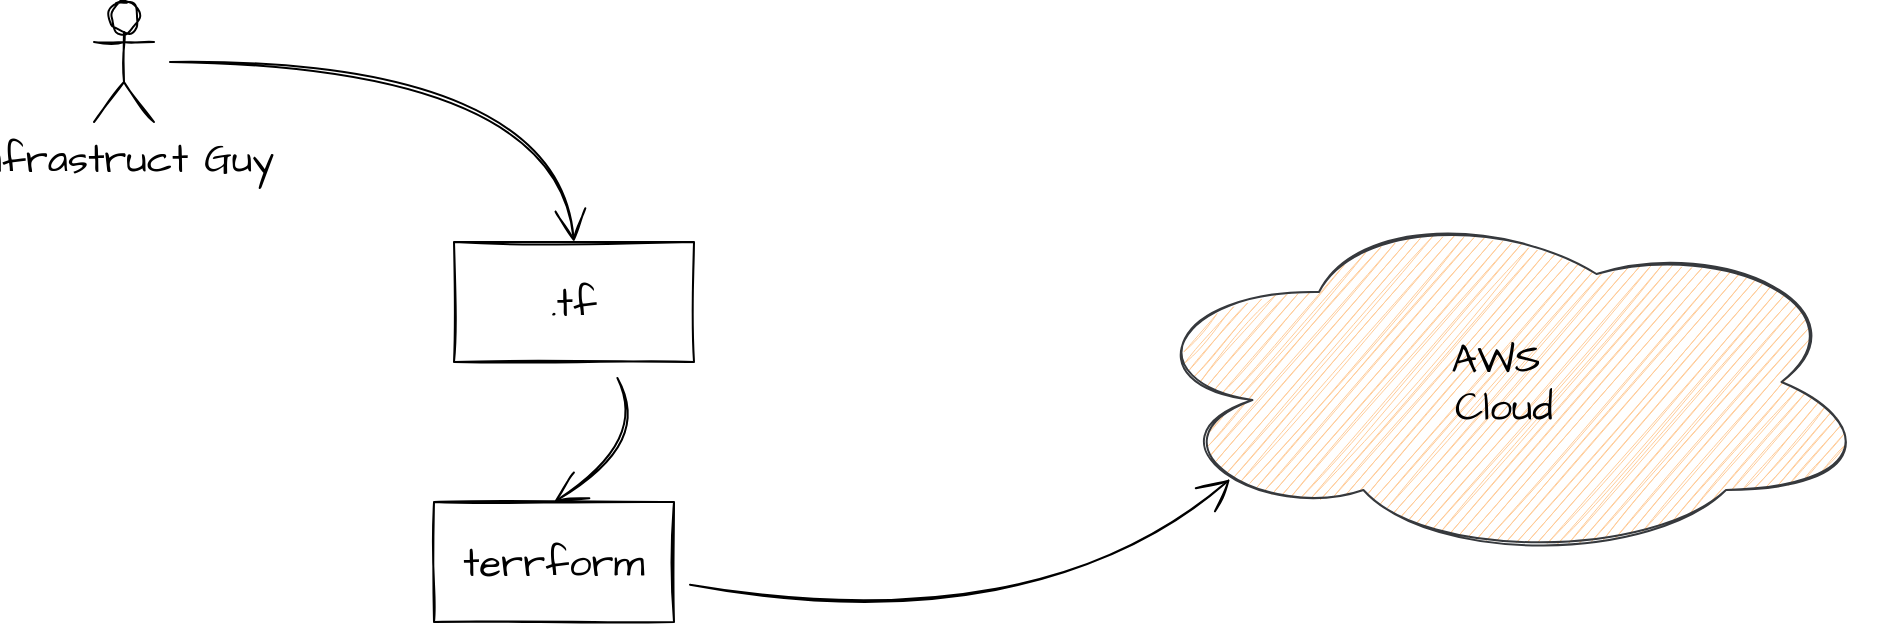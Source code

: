 <mxfile>
    <diagram id="Aj1O4qmd6ZWrqxDqGFQk" name="Page-1">
        <mxGraphModel dx="1038" dy="120" grid="1" gridSize="10" guides="1" tooltips="1" connect="1" arrows="1" fold="1" page="0" pageScale="1" pageWidth="850" pageHeight="1100" math="0" shadow="0">
            <root>
                <mxCell id="0"/>
                <mxCell id="1" parent="0"/>
                <mxCell id="4" style="edgeStyle=none;curved=1;rounded=0;sketch=1;orthogonalLoop=1;jettySize=auto;html=1;entryX=0.5;entryY=0;entryDx=0;entryDy=0;fontFamily=Architects Daughter;fontSource=https%3A%2F%2Ffonts.googleapis.com%2Fcss%3Ffamily%3DArchitects%2BDaughter;fontSize=20;endArrow=open;startSize=14;endSize=14;sourcePerimeterSpacing=8;targetPerimeterSpacing=8;" edge="1" parent="1" source="2" target="3">
                    <mxGeometry relative="1" as="geometry">
                        <Array as="points">
                            <mxPoint x="1090" y="910"/>
                        </Array>
                    </mxGeometry>
                </mxCell>
                <mxCell id="2" value="Infrastruct Guy" style="shape=umlActor;verticalLabelPosition=bottom;verticalAlign=top;html=1;outlineConnect=0;sketch=1;hachureGap=4;pointerEvents=0;fontFamily=Architects Daughter;fontSource=https%3A%2F%2Ffonts.googleapis.com%2Fcss%3Ffamily%3DArchitects%2BDaughter;fontSize=20;" vertex="1" parent="1">
                    <mxGeometry x="860" y="880" width="30" height="60" as="geometry"/>
                </mxCell>
                <mxCell id="8" style="edgeStyle=none;curved=1;rounded=0;sketch=1;orthogonalLoop=1;jettySize=auto;html=1;entryX=0.5;entryY=0;entryDx=0;entryDy=0;fontFamily=Architects Daughter;fontSource=https%3A%2F%2Ffonts.googleapis.com%2Fcss%3Ffamily%3DArchitects%2BDaughter;fontSize=20;endArrow=open;startSize=14;endSize=14;sourcePerimeterSpacing=8;targetPerimeterSpacing=8;" edge="1" parent="1" source="3" target="5">
                    <mxGeometry relative="1" as="geometry">
                        <Array as="points">
                            <mxPoint x="1140" y="1100"/>
                        </Array>
                    </mxGeometry>
                </mxCell>
                <mxCell id="3" value=".tf" style="rounded=0;whiteSpace=wrap;html=1;sketch=1;hachureGap=4;pointerEvents=0;fontFamily=Architects Daughter;fontSource=https%3A%2F%2Ffonts.googleapis.com%2Fcss%3Ffamily%3DArchitects%2BDaughter;fontSize=20;" vertex="1" parent="1">
                    <mxGeometry x="1040" y="1000" width="120" height="60" as="geometry"/>
                </mxCell>
                <mxCell id="9" style="edgeStyle=none;curved=1;rounded=0;sketch=1;orthogonalLoop=1;jettySize=auto;html=1;entryX=0.13;entryY=0.77;entryDx=0;entryDy=0;entryPerimeter=0;fontFamily=Architects Daughter;fontSource=https%3A%2F%2Ffonts.googleapis.com%2Fcss%3Ffamily%3DArchitects%2BDaughter;fontSize=20;endArrow=open;startSize=14;endSize=14;sourcePerimeterSpacing=8;targetPerimeterSpacing=8;" edge="1" parent="1" source="5" target="7">
                    <mxGeometry relative="1" as="geometry">
                        <Array as="points">
                            <mxPoint x="1330" y="1200"/>
                        </Array>
                    </mxGeometry>
                </mxCell>
                <mxCell id="5" value="terrform" style="rounded=0;whiteSpace=wrap;html=1;sketch=1;hachureGap=4;pointerEvents=0;fontFamily=Architects Daughter;fontSource=https%3A%2F%2Ffonts.googleapis.com%2Fcss%3Ffamily%3DArchitects%2BDaughter;fontSize=20;" vertex="1" parent="1">
                    <mxGeometry x="1030" y="1130" width="120" height="60" as="geometry"/>
                </mxCell>
                <mxCell id="7" value="AWS&amp;nbsp;&lt;br&gt;Cloud" style="ellipse;shape=cloud;whiteSpace=wrap;html=1;sketch=1;hachureGap=4;pointerEvents=0;fontFamily=Architects Daughter;fontSource=https%3A%2F%2Ffonts.googleapis.com%2Fcss%3Ffamily%3DArchitects%2BDaughter;fontSize=20;fillColor=#ffcc99;strokeColor=#36393d;" vertex="1" parent="1">
                    <mxGeometry x="1380" y="980" width="370" height="180" as="geometry"/>
                </mxCell>
            </root>
        </mxGraphModel>
    </diagram>
</mxfile>

